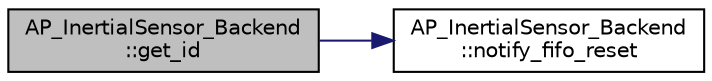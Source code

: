 digraph "AP_InertialSensor_Backend::get_id"
{
 // INTERACTIVE_SVG=YES
  edge [fontname="Helvetica",fontsize="10",labelfontname="Helvetica",labelfontsize="10"];
  node [fontname="Helvetica",fontsize="10",shape=record];
  rankdir="LR";
  Node1 [label="AP_InertialSensor_Backend\l::get_id",height=0.2,width=0.4,color="black", fillcolor="grey75", style="filled", fontcolor="black"];
  Node1 -> Node2 [color="midnightblue",fontsize="10",style="solid",fontname="Helvetica"];
  Node2 [label="AP_InertialSensor_Backend\l::notify_fifo_reset",height=0.2,width=0.4,color="black", fillcolor="white", style="filled",URL="$classAP__InertialSensor__Backend.html#af7cb789f031899b43d9e5a6247ec3acc"];
}
